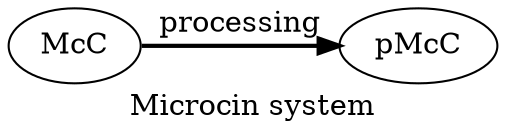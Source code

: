 digraph G {
  ordering=out
  label="Microcin system"

  1 [label="McC"];
  2 [label="pMcC"];

  { rank=min
    1
    2 }

  1 -> 2 [style=bold,label="processing"];
}

